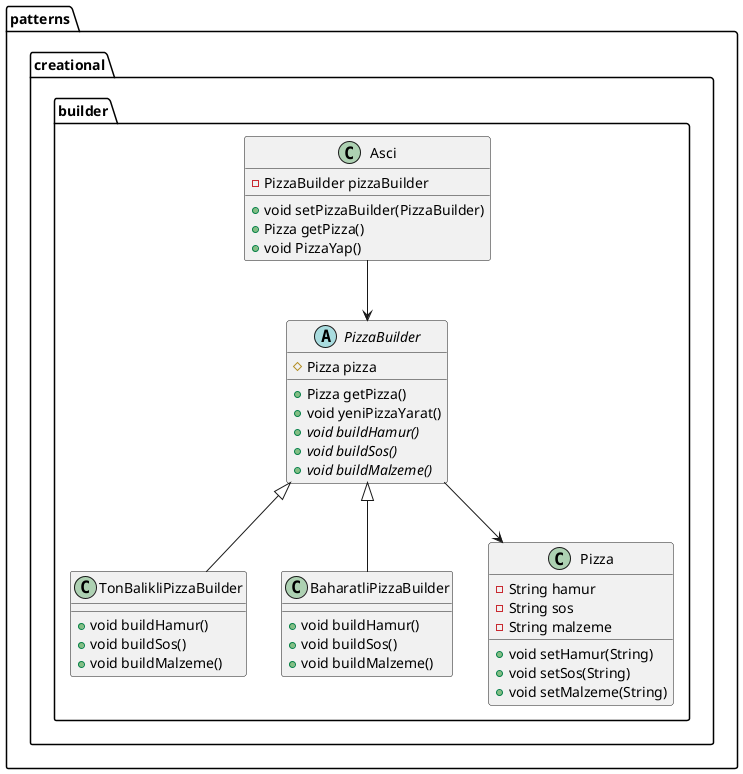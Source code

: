 @startuml

class patterns.creational.builder.TonBalikliPizzaBuilder {
+ void buildHamur()
+ void buildSos()
+ void buildMalzeme()
}
class patterns.creational.builder.BaharatliPizzaBuilder {
+ void buildHamur()
+ void buildSos()
+ void buildMalzeme()
}
class patterns.creational.builder.Pizza {
- String hamur
- String sos
- String malzeme
+ void setHamur(String)
+ void setSos(String)
+ void setMalzeme(String)
}
class patterns.creational.builder.Asci {
- PizzaBuilder pizzaBuilder
+ void setPizzaBuilder(PizzaBuilder)
+ Pizza getPizza()
+ void PizzaYap()
}
abstract class patterns.creational.builder.PizzaBuilder {
# Pizza pizza
+ Pizza getPizza()
+ void yeniPizzaYarat()
+ {abstract}void buildHamur()
+ {abstract}void buildSos()
+ {abstract}void buildMalzeme()
}
patterns.creational.builder.Asci --> patterns.creational.builder.PizzaBuilder
patterns.creational.builder.PizzaBuilder --> patterns.creational.builder.Pizza
patterns.creational.builder.PizzaBuilder <|-- patterns.creational.builder.TonBalikliPizzaBuilder
patterns.creational.builder.PizzaBuilder <|-- patterns.creational.builder.BaharatliPizzaBuilder
@enduml